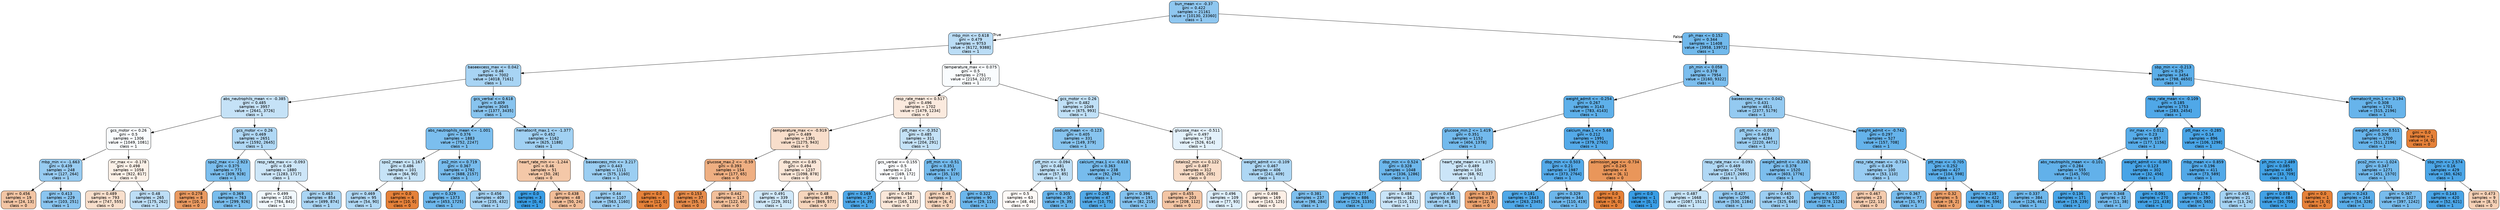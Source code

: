 digraph Tree {
node [shape=box, style="filled, rounded", color="black", fontname="helvetica"] ;
edge [fontname="helvetica"] ;
0 [label="bun_mean <= -0.37\ngini = 0.422\nsamples = 21161\nvalue = [10130, 23360]\nclass = 1", fillcolor="#8fc7f0"] ;
1 [label="mbp_min <= 0.618\ngini = 0.479\nsamples = 9753\nvalue = [6172, 9388]\nclass = 1", fillcolor="#bbddf6"] ;
0 -> 1 [labeldistance=2.5, labelangle=45, headlabel="True"] ;
2 [label="baseexcess_max <= 0.042\ngini = 0.46\nsamples = 7002\nvalue = [4018, 7161]\nclass = 1", fillcolor="#a8d4f4"] ;
1 -> 2 ;
3 [label="abs_neutrophils_mean <= -0.385\ngini = 0.485\nsamples = 3957\nvalue = [2641, 3726]\nclass = 1", fillcolor="#c5e2f7"] ;
2 -> 3 ;
4 [label="gcs_motor <= 0.26\ngini = 0.5\nsamples = 1306\nvalue = [1049, 1081]\nclass = 1", fillcolor="#f9fcfe"] ;
3 -> 4 ;
5 [label="mbp_min <= -1.663\ngini = 0.439\nsamples = 248\nvalue = [127, 264]\nclass = 1", fillcolor="#98ccf2"] ;
4 -> 5 ;
6 [label="gini = 0.456\nsamples = 19\nvalue = [24, 13]\nclass = 0", fillcolor="#f3c5a4"] ;
5 -> 6 ;
7 [label="gini = 0.413\nsamples = 229\nvalue = [103, 251]\nclass = 1", fillcolor="#8ac5f0"] ;
5 -> 7 ;
8 [label="inr_max <= -0.178\ngini = 0.498\nsamples = 1058\nvalue = [922, 817]\nclass = 0", fillcolor="#fcf1e8"] ;
4 -> 8 ;
9 [label="gini = 0.489\nsamples = 793\nvalue = [747, 555]\nclass = 0", fillcolor="#f8dfcc"] ;
8 -> 9 ;
10 [label="gini = 0.48\nsamples = 265\nvalue = [175, 262]\nclass = 1", fillcolor="#bddef6"] ;
8 -> 10 ;
11 [label="gcs_motor <= 0.26\ngini = 0.469\nsamples = 2651\nvalue = [1592, 2645]\nclass = 1", fillcolor="#b0d8f5"] ;
3 -> 11 ;
12 [label="spo2_max <= -2.923\ngini = 0.375\nsamples = 771\nvalue = [309, 928]\nclass = 1", fillcolor="#7bbeee"] ;
11 -> 12 ;
13 [label="gini = 0.278\nsamples = 8\nvalue = [10, 2]\nclass = 0", fillcolor="#ea9a61"] ;
12 -> 13 ;
14 [label="gini = 0.369\nsamples = 763\nvalue = [299, 926]\nclass = 1", fillcolor="#79bded"] ;
12 -> 14 ;
15 [label="resp_rate_max <= -0.093\ngini = 0.49\nsamples = 1880\nvalue = [1283, 1717]\nclass = 1", fillcolor="#cde6f8"] ;
11 -> 15 ;
16 [label="gini = 0.499\nsamples = 1026\nvalue = [784, 843]\nclass = 1", fillcolor="#f1f8fd"] ;
15 -> 16 ;
17 [label="gini = 0.463\nsamples = 854\nvalue = [499, 874]\nclass = 1", fillcolor="#aad5f4"] ;
15 -> 17 ;
18 [label="gcs_verbal <= 0.618\ngini = 0.409\nsamples = 3045\nvalue = [1377, 3435]\nclass = 1", fillcolor="#88c4ef"] ;
2 -> 18 ;
19 [label="abs_neutrophils_mean <= -1.001\ngini = 0.376\nsamples = 1883\nvalue = [752, 2247]\nclass = 1", fillcolor="#7bbeee"] ;
18 -> 19 ;
20 [label="spo2_mean <= 1.167\ngini = 0.486\nsamples = 101\nvalue = [64, 90]\nclass = 1", fillcolor="#c6e3f7"] ;
19 -> 20 ;
21 [label="gini = 0.469\nsamples = 95\nvalue = [54, 90]\nclass = 1", fillcolor="#b0d8f5"] ;
20 -> 21 ;
22 [label="gini = 0.0\nsamples = 6\nvalue = [10, 0]\nclass = 0", fillcolor="#e58139"] ;
20 -> 22 ;
23 [label="po2_min <= 0.719\ngini = 0.367\nsamples = 1782\nvalue = [688, 2157]\nclass = 1", fillcolor="#78bced"] ;
19 -> 23 ;
24 [label="gini = 0.329\nsamples = 1373\nvalue = [453, 1725]\nclass = 1", fillcolor="#6db7ec"] ;
23 -> 24 ;
25 [label="gini = 0.456\nsamples = 409\nvalue = [235, 432]\nclass = 1", fillcolor="#a5d2f3"] ;
23 -> 25 ;
26 [label="hematocrit_max.1 <= -1.377\ngini = 0.452\nsamples = 1162\nvalue = [625, 1188]\nclass = 1", fillcolor="#a1d1f3"] ;
18 -> 26 ;
27 [label="heart_rate_min <= -1.244\ngini = 0.46\nsamples = 51\nvalue = [50, 28]\nclass = 0", fillcolor="#f4c8a8"] ;
26 -> 27 ;
28 [label="gini = 0.0\nsamples = 3\nvalue = [0, 4]\nclass = 1", fillcolor="#399de5"] ;
27 -> 28 ;
29 [label="gini = 0.438\nsamples = 48\nvalue = [50, 24]\nclass = 0", fillcolor="#f1bd98"] ;
27 -> 29 ;
30 [label="baseexcess_min <= 3.217\ngini = 0.443\nsamples = 1111\nvalue = [575, 1160]\nclass = 1", fillcolor="#9bcef2"] ;
26 -> 30 ;
31 [label="gini = 0.44\nsamples = 1107\nvalue = [563, 1160]\nclass = 1", fillcolor="#99cdf2"] ;
30 -> 31 ;
32 [label="gini = 0.0\nsamples = 4\nvalue = [12, 0]\nclass = 0", fillcolor="#e58139"] ;
30 -> 32 ;
33 [label="temperature_max <= 0.075\ngini = 0.5\nsamples = 2751\nvalue = [2154, 2227]\nclass = 1", fillcolor="#f9fcfe"] ;
1 -> 33 ;
34 [label="resp_rate_mean <= 0.517\ngini = 0.496\nsamples = 1702\nvalue = [1479, 1234]\nclass = 0", fillcolor="#fbeade"] ;
33 -> 34 ;
35 [label="temperature_max <= -0.919\ngini = 0.489\nsamples = 1391\nvalue = [1275, 943]\nclass = 0", fillcolor="#f8decb"] ;
34 -> 35 ;
36 [label="glucose_max.2 <= -0.59\ngini = 0.393\nsamples = 154\nvalue = [177, 65]\nclass = 0", fillcolor="#efaf82"] ;
35 -> 36 ;
37 [label="gini = 0.153\nsamples = 37\nvalue = [55, 5]\nclass = 0", fillcolor="#e78c4b"] ;
36 -> 37 ;
38 [label="gini = 0.442\nsamples = 117\nvalue = [122, 60]\nclass = 0", fillcolor="#f2bf9a"] ;
36 -> 38 ;
39 [label="dbp_min <= 0.85\ngini = 0.494\nsamples = 1237\nvalue = [1098, 878]\nclass = 0", fillcolor="#fae6d7"] ;
35 -> 39 ;
40 [label="gini = 0.491\nsamples = 339\nvalue = [229, 301]\nclass = 1", fillcolor="#d0e8f9"] ;
39 -> 40 ;
41 [label="gini = 0.48\nsamples = 898\nvalue = [869, 577]\nclass = 0", fillcolor="#f6d5bc"] ;
39 -> 41 ;
42 [label="ptt_max <= -0.352\ngini = 0.485\nsamples = 311\nvalue = [204, 291]\nclass = 1", fillcolor="#c4e2f7"] ;
34 -> 42 ;
43 [label="gcs_verbal <= 0.155\ngini = 0.5\nsamples = 214\nvalue = [169, 172]\nclass = 1", fillcolor="#fcfdff"] ;
42 -> 43 ;
44 [label="gini = 0.169\nsamples = 27\nvalue = [4, 39]\nclass = 1", fillcolor="#4da7e8"] ;
43 -> 44 ;
45 [label="gini = 0.494\nsamples = 187\nvalue = [165, 133]\nclass = 0", fillcolor="#fae7d9"] ;
43 -> 45 ;
46 [label="ptt_min <= -0.51\ngini = 0.351\nsamples = 97\nvalue = [35, 119]\nclass = 1", fillcolor="#73baed"] ;
42 -> 46 ;
47 [label="gini = 0.48\nsamples = 7\nvalue = [6, 4]\nclass = 0", fillcolor="#f6d5bd"] ;
46 -> 47 ;
48 [label="gini = 0.322\nsamples = 90\nvalue = [29, 115]\nclass = 1", fillcolor="#6bb6ec"] ;
46 -> 48 ;
49 [label="gcs_motor <= 0.26\ngini = 0.482\nsamples = 1049\nvalue = [675, 993]\nclass = 1", fillcolor="#c0e0f7"] ;
33 -> 49 ;
50 [label="sodium_mean <= -0.123\ngini = 0.405\nsamples = 331\nvalue = [149, 379]\nclass = 1", fillcolor="#87c4ef"] ;
49 -> 50 ;
51 [label="ptt_min <= -0.094\ngini = 0.481\nsamples = 93\nvalue = [57, 85]\nclass = 1", fillcolor="#bedff6"] ;
50 -> 51 ;
52 [label="gini = 0.5\nsamples = 63\nvalue = [48, 46]\nclass = 0", fillcolor="#fefaf7"] ;
51 -> 52 ;
53 [label="gini = 0.305\nsamples = 30\nvalue = [9, 39]\nclass = 1", fillcolor="#67b4eb"] ;
51 -> 53 ;
54 [label="calcium_max.1 <= -0.618\ngini = 0.363\nsamples = 238\nvalue = [92, 294]\nclass = 1", fillcolor="#77bced"] ;
50 -> 54 ;
55 [label="gini = 0.208\nsamples = 47\nvalue = [10, 75]\nclass = 1", fillcolor="#53aae8"] ;
54 -> 55 ;
56 [label="gini = 0.396\nsamples = 191\nvalue = [82, 219]\nclass = 1", fillcolor="#83c2ef"] ;
54 -> 56 ;
57 [label="glucose_max <= -0.511\ngini = 0.497\nsamples = 718\nvalue = [526, 614]\nclass = 1", fillcolor="#e3f1fb"] ;
49 -> 57 ;
58 [label="totalco2_min <= 0.122\ngini = 0.487\nsamples = 312\nvalue = [285, 205]\nclass = 0", fillcolor="#f8dcc7"] ;
57 -> 58 ;
59 [label="gini = 0.455\nsamples = 203\nvalue = [208, 112]\nclass = 0", fillcolor="#f3c5a4"] ;
58 -> 59 ;
60 [label="gini = 0.496\nsamples = 109\nvalue = [77, 93]\nclass = 1", fillcolor="#ddeefb"] ;
58 -> 60 ;
61 [label="weight_admit <= -0.109\ngini = 0.467\nsamples = 406\nvalue = [241, 409]\nclass = 1", fillcolor="#aed7f4"] ;
57 -> 61 ;
62 [label="gini = 0.498\nsamples = 169\nvalue = [143, 125]\nclass = 0", fillcolor="#fcefe6"] ;
61 -> 62 ;
63 [label="gini = 0.381\nsamples = 237\nvalue = [98, 284]\nclass = 1", fillcolor="#7dbfee"] ;
61 -> 63 ;
64 [label="ph_max <= 0.152\ngini = 0.344\nsamples = 11408\nvalue = [3958, 13972]\nclass = 1", fillcolor="#71b9ec"] ;
0 -> 64 [labeldistance=2.5, labelangle=-45, headlabel="False"] ;
65 [label="ph_min <= 0.058\ngini = 0.378\nsamples = 7954\nvalue = [3160, 9322]\nclass = 1", fillcolor="#7cbeee"] ;
64 -> 65 ;
66 [label="weight_admit <= -0.254\ngini = 0.267\nsamples = 3143\nvalue = [783, 4143]\nclass = 1", fillcolor="#5eb0ea"] ;
65 -> 66 ;
67 [label="glucose_min.2 <= 1.419\ngini = 0.351\nsamples = 1152\nvalue = [404, 1378]\nclass = 1", fillcolor="#73baed"] ;
66 -> 67 ;
68 [label="dbp_min <= 0.524\ngini = 0.328\nsamples = 1048\nvalue = [336, 1286]\nclass = 1", fillcolor="#6db7ec"] ;
67 -> 68 ;
69 [label="gini = 0.277\nsamples = 886\nvalue = [226, 1135]\nclass = 1", fillcolor="#60b1ea"] ;
68 -> 69 ;
70 [label="gini = 0.488\nsamples = 162\nvalue = [110, 151]\nclass = 1", fillcolor="#c9e4f8"] ;
68 -> 70 ;
71 [label="heart_rate_mean <= 1.075\ngini = 0.489\nsamples = 104\nvalue = [68, 92]\nclass = 1", fillcolor="#cbe5f8"] ;
67 -> 71 ;
72 [label="gini = 0.454\nsamples = 85\nvalue = [46, 86]\nclass = 1", fillcolor="#a3d1f3"] ;
71 -> 72 ;
73 [label="gini = 0.337\nsamples = 19\nvalue = [22, 6]\nclass = 0", fillcolor="#eca36f"] ;
71 -> 73 ;
74 [label="calcium_max.1 <= 5.68\ngini = 0.212\nsamples = 1991\nvalue = [379, 2765]\nclass = 1", fillcolor="#54aae9"] ;
66 -> 74 ;
75 [label="dbp_min <= 0.503\ngini = 0.21\nsamples = 1987\nvalue = [373, 2764]\nclass = 1", fillcolor="#54aae9"] ;
74 -> 75 ;
76 [label="gini = 0.181\nsamples = 1643\nvalue = [263, 2345]\nclass = 1", fillcolor="#4fa8e8"] ;
75 -> 76 ;
77 [label="gini = 0.329\nsamples = 344\nvalue = [110, 419]\nclass = 1", fillcolor="#6db7ec"] ;
75 -> 77 ;
78 [label="admission_age <= -0.734\ngini = 0.245\nsamples = 4\nvalue = [6, 1]\nclass = 0", fillcolor="#e9965a"] ;
74 -> 78 ;
79 [label="gini = 0.0\nsamples = 3\nvalue = [6, 0]\nclass = 0", fillcolor="#e58139"] ;
78 -> 79 ;
80 [label="gini = 0.0\nsamples = 1\nvalue = [0, 1]\nclass = 1", fillcolor="#399de5"] ;
78 -> 80 ;
81 [label="baseexcess_max <= 0.042\ngini = 0.431\nsamples = 4811\nvalue = [2377, 5179]\nclass = 1", fillcolor="#94caf1"] ;
65 -> 81 ;
82 [label="ptt_min <= -0.053\ngini = 0.443\nsamples = 4284\nvalue = [2220, 4471]\nclass = 1", fillcolor="#9bcef2"] ;
81 -> 82 ;
83 [label="resp_rate_max <= -0.093\ngini = 0.469\nsamples = 2764\nvalue = [1617, 2695]\nclass = 1", fillcolor="#b0d8f5"] ;
82 -> 83 ;
84 [label="gini = 0.487\nsamples = 1668\nvalue = [1087, 1511]\nclass = 1", fillcolor="#c7e4f8"] ;
83 -> 84 ;
85 [label="gini = 0.427\nsamples = 1096\nvalue = [530, 1184]\nclass = 1", fillcolor="#92c9f1"] ;
83 -> 85 ;
86 [label="weight_admit <= -0.336\ngini = 0.378\nsamples = 1520\nvalue = [603, 1776]\nclass = 1", fillcolor="#7cbeee"] ;
82 -> 86 ;
87 [label="gini = 0.445\nsamples = 620\nvalue = [325, 648]\nclass = 1", fillcolor="#9ccef2"] ;
86 -> 87 ;
88 [label="gini = 0.317\nsamples = 900\nvalue = [278, 1128]\nclass = 1", fillcolor="#6ab5eb"] ;
86 -> 88 ;
89 [label="weight_admit <= -0.742\ngini = 0.297\nsamples = 527\nvalue = [157, 708]\nclass = 1", fillcolor="#65b3eb"] ;
81 -> 89 ;
90 [label="resp_rate_mean <= -0.734\ngini = 0.439\nsamples = 100\nvalue = [53, 110]\nclass = 1", fillcolor="#98ccf2"] ;
89 -> 90 ;
91 [label="gini = 0.467\nsamples = 23\nvalue = [22, 13]\nclass = 0", fillcolor="#f4cbae"] ;
90 -> 91 ;
92 [label="gini = 0.367\nsamples = 77\nvalue = [31, 97]\nclass = 1", fillcolor="#78bced"] ;
90 -> 92 ;
93 [label="ptt_max <= -0.705\ngini = 0.252\nsamples = 427\nvalue = [104, 598]\nclass = 1", fillcolor="#5baeea"] ;
89 -> 93 ;
94 [label="gini = 0.32\nsamples = 5\nvalue = [8, 2]\nclass = 0", fillcolor="#eca06a"] ;
93 -> 94 ;
95 [label="gini = 0.239\nsamples = 422\nvalue = [96, 596]\nclass = 1", fillcolor="#59ade9"] ;
93 -> 95 ;
96 [label="sbp_min <= -0.213\ngini = 0.25\nsamples = 3454\nvalue = [798, 4650]\nclass = 1", fillcolor="#5baee9"] ;
64 -> 96 ;
97 [label="resp_rate_mean <= -0.109\ngini = 0.185\nsamples = 1753\nvalue = [283, 2454]\nclass = 1", fillcolor="#50a8e8"] ;
96 -> 97 ;
98 [label="inr_max <= 0.012\ngini = 0.23\nsamples = 857\nvalue = [177, 1156]\nclass = 1", fillcolor="#57ace9"] ;
97 -> 98 ;
99 [label="abs_neutrophils_mean <= -0.101\ngini = 0.284\nsamples = 555\nvalue = [145, 700]\nclass = 1", fillcolor="#62b1ea"] ;
98 -> 99 ;
100 [label="gini = 0.337\nsamples = 384\nvalue = [126, 461]\nclass = 1", fillcolor="#6fb8ec"] ;
99 -> 100 ;
101 [label="gini = 0.136\nsamples = 171\nvalue = [19, 239]\nclass = 1", fillcolor="#49a5e7"] ;
99 -> 101 ;
102 [label="weight_admit <= -0.967\ngini = 0.123\nsamples = 302\nvalue = [32, 456]\nclass = 1", fillcolor="#47a4e7"] ;
98 -> 102 ;
103 [label="gini = 0.348\nsamples = 32\nvalue = [11, 38]\nclass = 1", fillcolor="#72b9ed"] ;
102 -> 103 ;
104 [label="gini = 0.091\nsamples = 270\nvalue = [21, 418]\nclass = 1", fillcolor="#43a2e6"] ;
102 -> 104 ;
105 [label="ptt_max <= -0.285\ngini = 0.14\nsamples = 896\nvalue = [106, 1298]\nclass = 1", fillcolor="#49a5e7"] ;
97 -> 105 ;
106 [label="mbp_mean <= 0.859\ngini = 0.196\nsamples = 411\nvalue = [73, 589]\nclass = 1", fillcolor="#52a9e8"] ;
105 -> 106 ;
107 [label="gini = 0.174\nsamples = 390\nvalue = [60, 565]\nclass = 1", fillcolor="#4ea7e8"] ;
106 -> 107 ;
108 [label="gini = 0.456\nsamples = 21\nvalue = [13, 24]\nclass = 1", fillcolor="#a4d2f3"] ;
106 -> 108 ;
109 [label="ph_min <= 2.489\ngini = 0.085\nsamples = 485\nvalue = [33, 709]\nclass = 1", fillcolor="#42a2e6"] ;
105 -> 109 ;
110 [label="gini = 0.078\nsamples = 484\nvalue = [30, 709]\nclass = 1", fillcolor="#41a1e6"] ;
109 -> 110 ;
111 [label="gini = 0.0\nsamples = 1\nvalue = [3, 0]\nclass = 0", fillcolor="#e58139"] ;
109 -> 111 ;
112 [label="hematocrit_min.1 <= 3.194\ngini = 0.308\nsamples = 1701\nvalue = [515, 2196]\nclass = 1", fillcolor="#67b4eb"] ;
96 -> 112 ;
113 [label="weight_admit <= 0.511\ngini = 0.306\nsamples = 1700\nvalue = [511, 2196]\nclass = 1", fillcolor="#67b4eb"] ;
112 -> 113 ;
114 [label="pco2_min <= -1.024\ngini = 0.347\nsamples = 1271\nvalue = [451, 1570]\nclass = 1", fillcolor="#72b9ec"] ;
113 -> 114 ;
115 [label="gini = 0.243\nsamples = 244\nvalue = [54, 328]\nclass = 1", fillcolor="#5aade9"] ;
114 -> 115 ;
116 [label="gini = 0.367\nsamples = 1027\nvalue = [397, 1242]\nclass = 1", fillcolor="#78bced"] ;
114 -> 116 ;
117 [label="sbp_min <= 2.574\ngini = 0.16\nsamples = 429\nvalue = [60, 626]\nclass = 1", fillcolor="#4ca6e7"] ;
113 -> 117 ;
118 [label="gini = 0.143\nsamples = 420\nvalue = [52, 621]\nclass = 1", fillcolor="#4aa5e7"] ;
117 -> 118 ;
119 [label="gini = 0.473\nsamples = 9\nvalue = [8, 5]\nclass = 0", fillcolor="#f5d0b5"] ;
117 -> 119 ;
120 [label="gini = 0.0\nsamples = 1\nvalue = [4, 0]\nclass = 0", fillcolor="#e58139"] ;
112 -> 120 ;
}